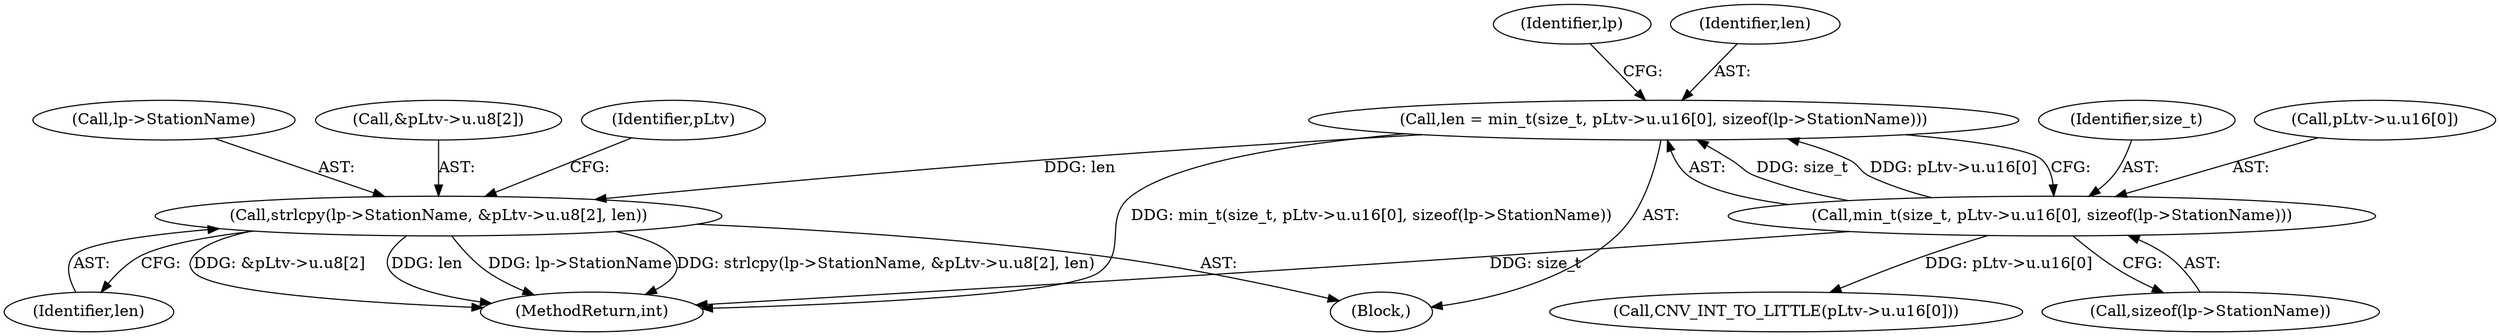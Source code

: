 digraph "0_linux_b5e2f339865fb443107e5b10603e53bbc92dc054_0@array" {
"1000673" [label="(Call,strlcpy(lp->StationName, &pLtv->u.u8[2], len))"];
"1000658" [label="(Call,len = min_t(size_t, pLtv->u.u16[0], sizeof(lp->StationName)))"];
"1000660" [label="(Call,min_t(size_t, pLtv->u.u16[0], sizeof(lp->StationName)))"];
"1002520" [label="(MethodReturn,int)"];
"1000661" [label="(Identifier,size_t)"];
"1000694" [label="(Call,CNV_INT_TO_LITTLE(pLtv->u.u16[0]))"];
"1000675" [label="(Identifier,lp)"];
"1000673" [label="(Call,strlcpy(lp->StationName, &pLtv->u.u8[2], len))"];
"1000674" [label="(Call,lp->StationName)"];
"1000685" [label="(Identifier,len)"];
"1000662" [label="(Call,pLtv->u.u16[0])"];
"1000660" [label="(Call,min_t(size_t, pLtv->u.u16[0], sizeof(lp->StationName)))"];
"1000669" [label="(Call,sizeof(lp->StationName))"];
"1000659" [label="(Identifier,len)"];
"1000412" [label="(Block,)"];
"1000677" [label="(Call,&pLtv->u.u8[2])"];
"1000658" [label="(Call,len = min_t(size_t, pLtv->u.u16[0], sizeof(lp->StationName)))"];
"1000690" [label="(Identifier,pLtv)"];
"1000673" -> "1000412"  [label="AST: "];
"1000673" -> "1000685"  [label="CFG: "];
"1000674" -> "1000673"  [label="AST: "];
"1000677" -> "1000673"  [label="AST: "];
"1000685" -> "1000673"  [label="AST: "];
"1000690" -> "1000673"  [label="CFG: "];
"1000673" -> "1002520"  [label="DDG: &pLtv->u.u8[2]"];
"1000673" -> "1002520"  [label="DDG: len"];
"1000673" -> "1002520"  [label="DDG: lp->StationName"];
"1000673" -> "1002520"  [label="DDG: strlcpy(lp->StationName, &pLtv->u.u8[2], len)"];
"1000658" -> "1000673"  [label="DDG: len"];
"1000658" -> "1000412"  [label="AST: "];
"1000658" -> "1000660"  [label="CFG: "];
"1000659" -> "1000658"  [label="AST: "];
"1000660" -> "1000658"  [label="AST: "];
"1000675" -> "1000658"  [label="CFG: "];
"1000658" -> "1002520"  [label="DDG: min_t(size_t, pLtv->u.u16[0], sizeof(lp->StationName))"];
"1000660" -> "1000658"  [label="DDG: size_t"];
"1000660" -> "1000658"  [label="DDG: pLtv->u.u16[0]"];
"1000660" -> "1000669"  [label="CFG: "];
"1000661" -> "1000660"  [label="AST: "];
"1000662" -> "1000660"  [label="AST: "];
"1000669" -> "1000660"  [label="AST: "];
"1000660" -> "1002520"  [label="DDG: size_t"];
"1000660" -> "1000694"  [label="DDG: pLtv->u.u16[0]"];
}
